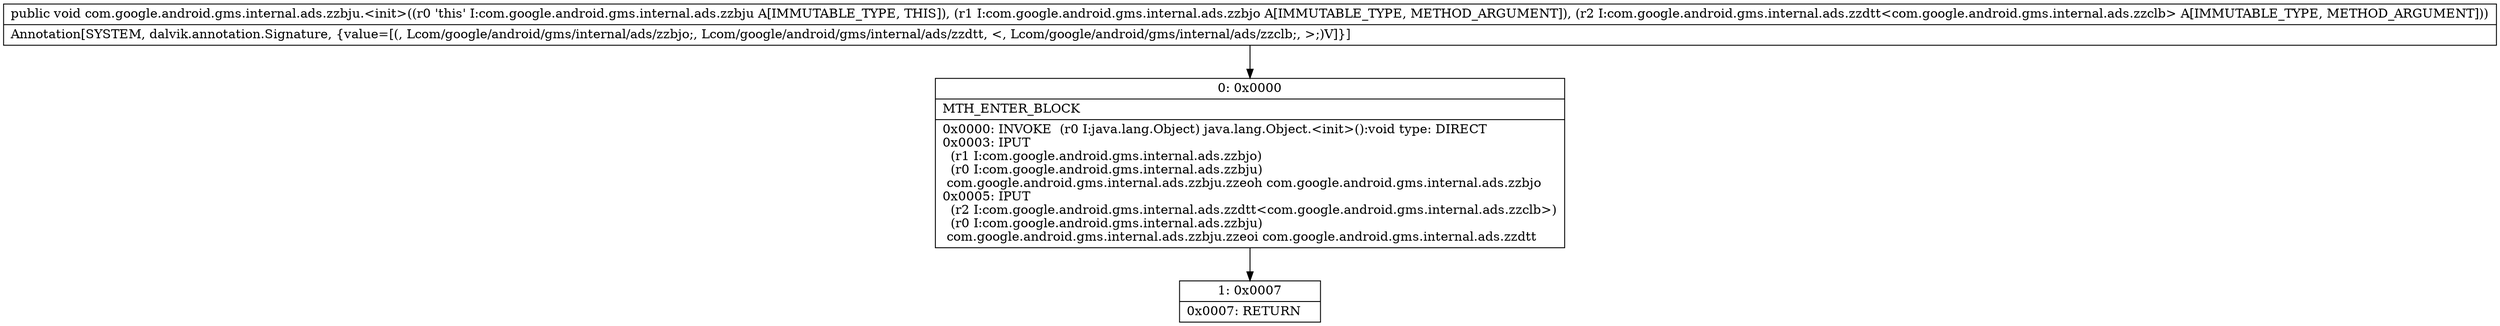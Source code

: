 digraph "CFG forcom.google.android.gms.internal.ads.zzbju.\<init\>(Lcom\/google\/android\/gms\/internal\/ads\/zzbjo;Lcom\/google\/android\/gms\/internal\/ads\/zzdtt;)V" {
Node_0 [shape=record,label="{0\:\ 0x0000|MTH_ENTER_BLOCK\l|0x0000: INVOKE  (r0 I:java.lang.Object) java.lang.Object.\<init\>():void type: DIRECT \l0x0003: IPUT  \l  (r1 I:com.google.android.gms.internal.ads.zzbjo)\l  (r0 I:com.google.android.gms.internal.ads.zzbju)\l com.google.android.gms.internal.ads.zzbju.zzeoh com.google.android.gms.internal.ads.zzbjo \l0x0005: IPUT  \l  (r2 I:com.google.android.gms.internal.ads.zzdtt\<com.google.android.gms.internal.ads.zzclb\>)\l  (r0 I:com.google.android.gms.internal.ads.zzbju)\l com.google.android.gms.internal.ads.zzbju.zzeoi com.google.android.gms.internal.ads.zzdtt \l}"];
Node_1 [shape=record,label="{1\:\ 0x0007|0x0007: RETURN   \l}"];
MethodNode[shape=record,label="{public void com.google.android.gms.internal.ads.zzbju.\<init\>((r0 'this' I:com.google.android.gms.internal.ads.zzbju A[IMMUTABLE_TYPE, THIS]), (r1 I:com.google.android.gms.internal.ads.zzbjo A[IMMUTABLE_TYPE, METHOD_ARGUMENT]), (r2 I:com.google.android.gms.internal.ads.zzdtt\<com.google.android.gms.internal.ads.zzclb\> A[IMMUTABLE_TYPE, METHOD_ARGUMENT]))  | Annotation[SYSTEM, dalvik.annotation.Signature, \{value=[(, Lcom\/google\/android\/gms\/internal\/ads\/zzbjo;, Lcom\/google\/android\/gms\/internal\/ads\/zzdtt, \<, Lcom\/google\/android\/gms\/internal\/ads\/zzclb;, \>;)V]\}]\l}"];
MethodNode -> Node_0;
Node_0 -> Node_1;
}

